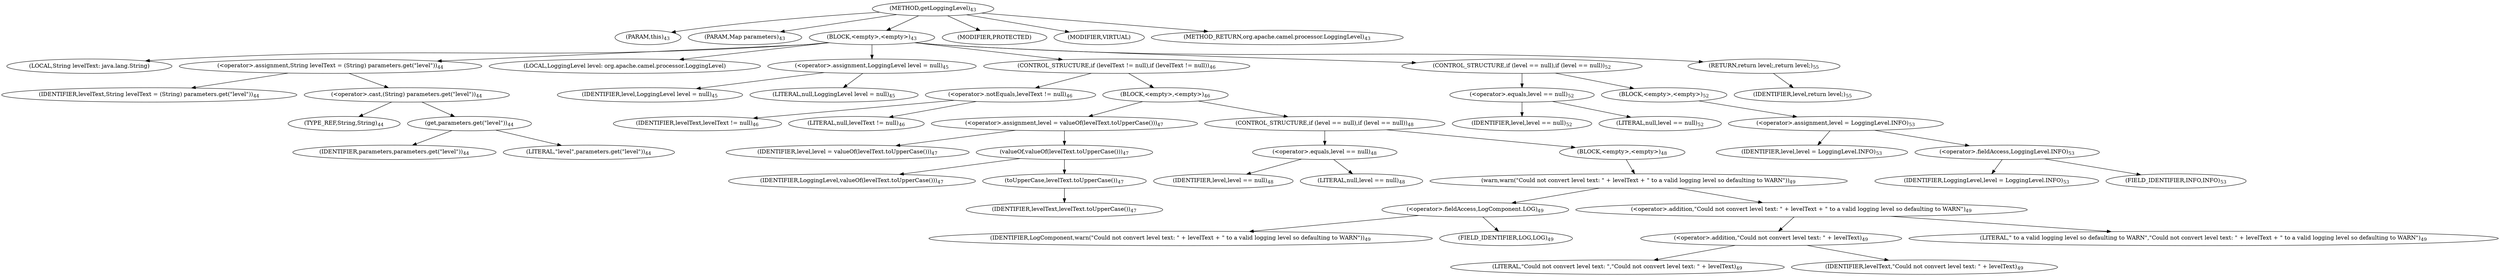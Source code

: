 digraph "getLoggingLevel" {  
"45" [label = <(METHOD,getLoggingLevel)<SUB>43</SUB>> ]
"46" [label = <(PARAM,this)<SUB>43</SUB>> ]
"47" [label = <(PARAM,Map parameters)<SUB>43</SUB>> ]
"48" [label = <(BLOCK,&lt;empty&gt;,&lt;empty&gt;)<SUB>43</SUB>> ]
"49" [label = <(LOCAL,String levelText: java.lang.String)> ]
"50" [label = <(&lt;operator&gt;.assignment,String levelText = (String) parameters.get(&quot;level&quot;))<SUB>44</SUB>> ]
"51" [label = <(IDENTIFIER,levelText,String levelText = (String) parameters.get(&quot;level&quot;))<SUB>44</SUB>> ]
"52" [label = <(&lt;operator&gt;.cast,(String) parameters.get(&quot;level&quot;))<SUB>44</SUB>> ]
"53" [label = <(TYPE_REF,String,String)<SUB>44</SUB>> ]
"54" [label = <(get,parameters.get(&quot;level&quot;))<SUB>44</SUB>> ]
"55" [label = <(IDENTIFIER,parameters,parameters.get(&quot;level&quot;))<SUB>44</SUB>> ]
"56" [label = <(LITERAL,&quot;level&quot;,parameters.get(&quot;level&quot;))<SUB>44</SUB>> ]
"57" [label = <(LOCAL,LoggingLevel level: org.apache.camel.processor.LoggingLevel)> ]
"58" [label = <(&lt;operator&gt;.assignment,LoggingLevel level = null)<SUB>45</SUB>> ]
"59" [label = <(IDENTIFIER,level,LoggingLevel level = null)<SUB>45</SUB>> ]
"60" [label = <(LITERAL,null,LoggingLevel level = null)<SUB>45</SUB>> ]
"61" [label = <(CONTROL_STRUCTURE,if (levelText != null),if (levelText != null))<SUB>46</SUB>> ]
"62" [label = <(&lt;operator&gt;.notEquals,levelText != null)<SUB>46</SUB>> ]
"63" [label = <(IDENTIFIER,levelText,levelText != null)<SUB>46</SUB>> ]
"64" [label = <(LITERAL,null,levelText != null)<SUB>46</SUB>> ]
"65" [label = <(BLOCK,&lt;empty&gt;,&lt;empty&gt;)<SUB>46</SUB>> ]
"66" [label = <(&lt;operator&gt;.assignment,level = valueOf(levelText.toUpperCase()))<SUB>47</SUB>> ]
"67" [label = <(IDENTIFIER,level,level = valueOf(levelText.toUpperCase()))<SUB>47</SUB>> ]
"68" [label = <(valueOf,valueOf(levelText.toUpperCase()))<SUB>47</SUB>> ]
"69" [label = <(IDENTIFIER,LoggingLevel,valueOf(levelText.toUpperCase()))<SUB>47</SUB>> ]
"70" [label = <(toUpperCase,levelText.toUpperCase())<SUB>47</SUB>> ]
"71" [label = <(IDENTIFIER,levelText,levelText.toUpperCase())<SUB>47</SUB>> ]
"72" [label = <(CONTROL_STRUCTURE,if (level == null),if (level == null))<SUB>48</SUB>> ]
"73" [label = <(&lt;operator&gt;.equals,level == null)<SUB>48</SUB>> ]
"74" [label = <(IDENTIFIER,level,level == null)<SUB>48</SUB>> ]
"75" [label = <(LITERAL,null,level == null)<SUB>48</SUB>> ]
"76" [label = <(BLOCK,&lt;empty&gt;,&lt;empty&gt;)<SUB>48</SUB>> ]
"77" [label = <(warn,warn(&quot;Could not convert level text: &quot; + levelText + &quot; to a valid logging level so defaulting to WARN&quot;))<SUB>49</SUB>> ]
"78" [label = <(&lt;operator&gt;.fieldAccess,LogComponent.LOG)<SUB>49</SUB>> ]
"79" [label = <(IDENTIFIER,LogComponent,warn(&quot;Could not convert level text: &quot; + levelText + &quot; to a valid logging level so defaulting to WARN&quot;))<SUB>49</SUB>> ]
"80" [label = <(FIELD_IDENTIFIER,LOG,LOG)<SUB>49</SUB>> ]
"81" [label = <(&lt;operator&gt;.addition,&quot;Could not convert level text: &quot; + levelText + &quot; to a valid logging level so defaulting to WARN&quot;)<SUB>49</SUB>> ]
"82" [label = <(&lt;operator&gt;.addition,&quot;Could not convert level text: &quot; + levelText)<SUB>49</SUB>> ]
"83" [label = <(LITERAL,&quot;Could not convert level text: &quot;,&quot;Could not convert level text: &quot; + levelText)<SUB>49</SUB>> ]
"84" [label = <(IDENTIFIER,levelText,&quot;Could not convert level text: &quot; + levelText)<SUB>49</SUB>> ]
"85" [label = <(LITERAL,&quot; to a valid logging level so defaulting to WARN&quot;,&quot;Could not convert level text: &quot; + levelText + &quot; to a valid logging level so defaulting to WARN&quot;)<SUB>49</SUB>> ]
"86" [label = <(CONTROL_STRUCTURE,if (level == null),if (level == null))<SUB>52</SUB>> ]
"87" [label = <(&lt;operator&gt;.equals,level == null)<SUB>52</SUB>> ]
"88" [label = <(IDENTIFIER,level,level == null)<SUB>52</SUB>> ]
"89" [label = <(LITERAL,null,level == null)<SUB>52</SUB>> ]
"90" [label = <(BLOCK,&lt;empty&gt;,&lt;empty&gt;)<SUB>52</SUB>> ]
"91" [label = <(&lt;operator&gt;.assignment,level = LoggingLevel.INFO)<SUB>53</SUB>> ]
"92" [label = <(IDENTIFIER,level,level = LoggingLevel.INFO)<SUB>53</SUB>> ]
"93" [label = <(&lt;operator&gt;.fieldAccess,LoggingLevel.INFO)<SUB>53</SUB>> ]
"94" [label = <(IDENTIFIER,LoggingLevel,level = LoggingLevel.INFO)<SUB>53</SUB>> ]
"95" [label = <(FIELD_IDENTIFIER,INFO,INFO)<SUB>53</SUB>> ]
"96" [label = <(RETURN,return level;,return level;)<SUB>55</SUB>> ]
"97" [label = <(IDENTIFIER,level,return level;)<SUB>55</SUB>> ]
"98" [label = <(MODIFIER,PROTECTED)> ]
"99" [label = <(MODIFIER,VIRTUAL)> ]
"100" [label = <(METHOD_RETURN,org.apache.camel.processor.LoggingLevel)<SUB>43</SUB>> ]
  "45" -> "46" 
  "45" -> "47" 
  "45" -> "48" 
  "45" -> "98" 
  "45" -> "99" 
  "45" -> "100" 
  "48" -> "49" 
  "48" -> "50" 
  "48" -> "57" 
  "48" -> "58" 
  "48" -> "61" 
  "48" -> "86" 
  "48" -> "96" 
  "50" -> "51" 
  "50" -> "52" 
  "52" -> "53" 
  "52" -> "54" 
  "54" -> "55" 
  "54" -> "56" 
  "58" -> "59" 
  "58" -> "60" 
  "61" -> "62" 
  "61" -> "65" 
  "62" -> "63" 
  "62" -> "64" 
  "65" -> "66" 
  "65" -> "72" 
  "66" -> "67" 
  "66" -> "68" 
  "68" -> "69" 
  "68" -> "70" 
  "70" -> "71" 
  "72" -> "73" 
  "72" -> "76" 
  "73" -> "74" 
  "73" -> "75" 
  "76" -> "77" 
  "77" -> "78" 
  "77" -> "81" 
  "78" -> "79" 
  "78" -> "80" 
  "81" -> "82" 
  "81" -> "85" 
  "82" -> "83" 
  "82" -> "84" 
  "86" -> "87" 
  "86" -> "90" 
  "87" -> "88" 
  "87" -> "89" 
  "90" -> "91" 
  "91" -> "92" 
  "91" -> "93" 
  "93" -> "94" 
  "93" -> "95" 
  "96" -> "97" 
}
